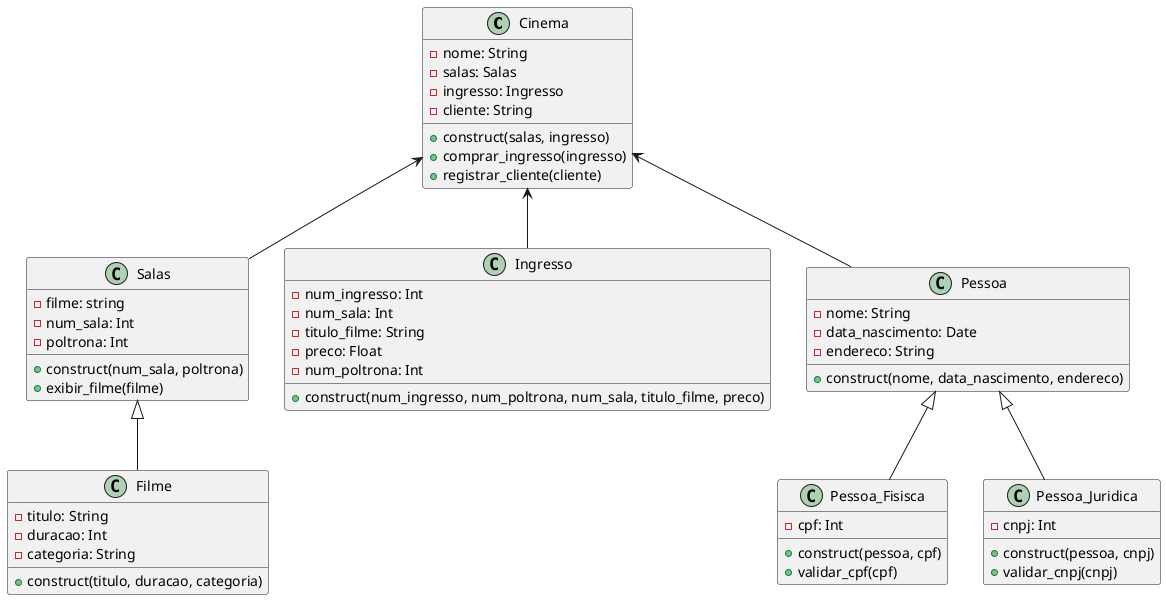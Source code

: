 @startuml Cinema

class Cinema {
    
    -nome: String
    -salas: Salas
    -ingresso: Ingresso
    -cliente: String
    +construct(salas, ingresso)
    +comprar_ingresso(ingresso)
    +registrar_cliente(cliente)
}

class Salas {

    -filme: string 
    -num_sala: Int 
    -poltrona: Int 
    +construct(num_sala, poltrona)
    +exibir_filme(filme)
}

class Filme {

    -titulo: String
    -duracao: Int 
    -categoria: String 

    +construct(titulo, duracao, categoria)

}

class Ingresso {

    -num_ingresso: Int 
    -num_sala: Int
    -titulo_filme: String
    -preco: Float
    -num_poltrona: Int
    +construct(num_ingresso, num_poltrona, num_sala, titulo_filme, preco)
}

class Pessoa {

    -nome: String 
    -data_nascimento: Date
    -endereco: String  
    +construct(nome, data_nascimento, endereco)
}

class Pessoa_Fisisca {

    -cpf: Int
    +construct(pessoa, cpf)
    +validar_cpf(cpf)
}

class Pessoa_Juridica {
    
    -cnpj: Int 
    +construct(pessoa, cnpj)
    +validar_cnpj(cnpj)
}


Cinema <-- Salas
Cinema <-- Ingresso 
Salas <|-- Filme   
Cinema <-- Pessoa 
Pessoa <|-- Pessoa_Fisisca
Pessoa <|-- Pessoa_Juridica




@enduml 